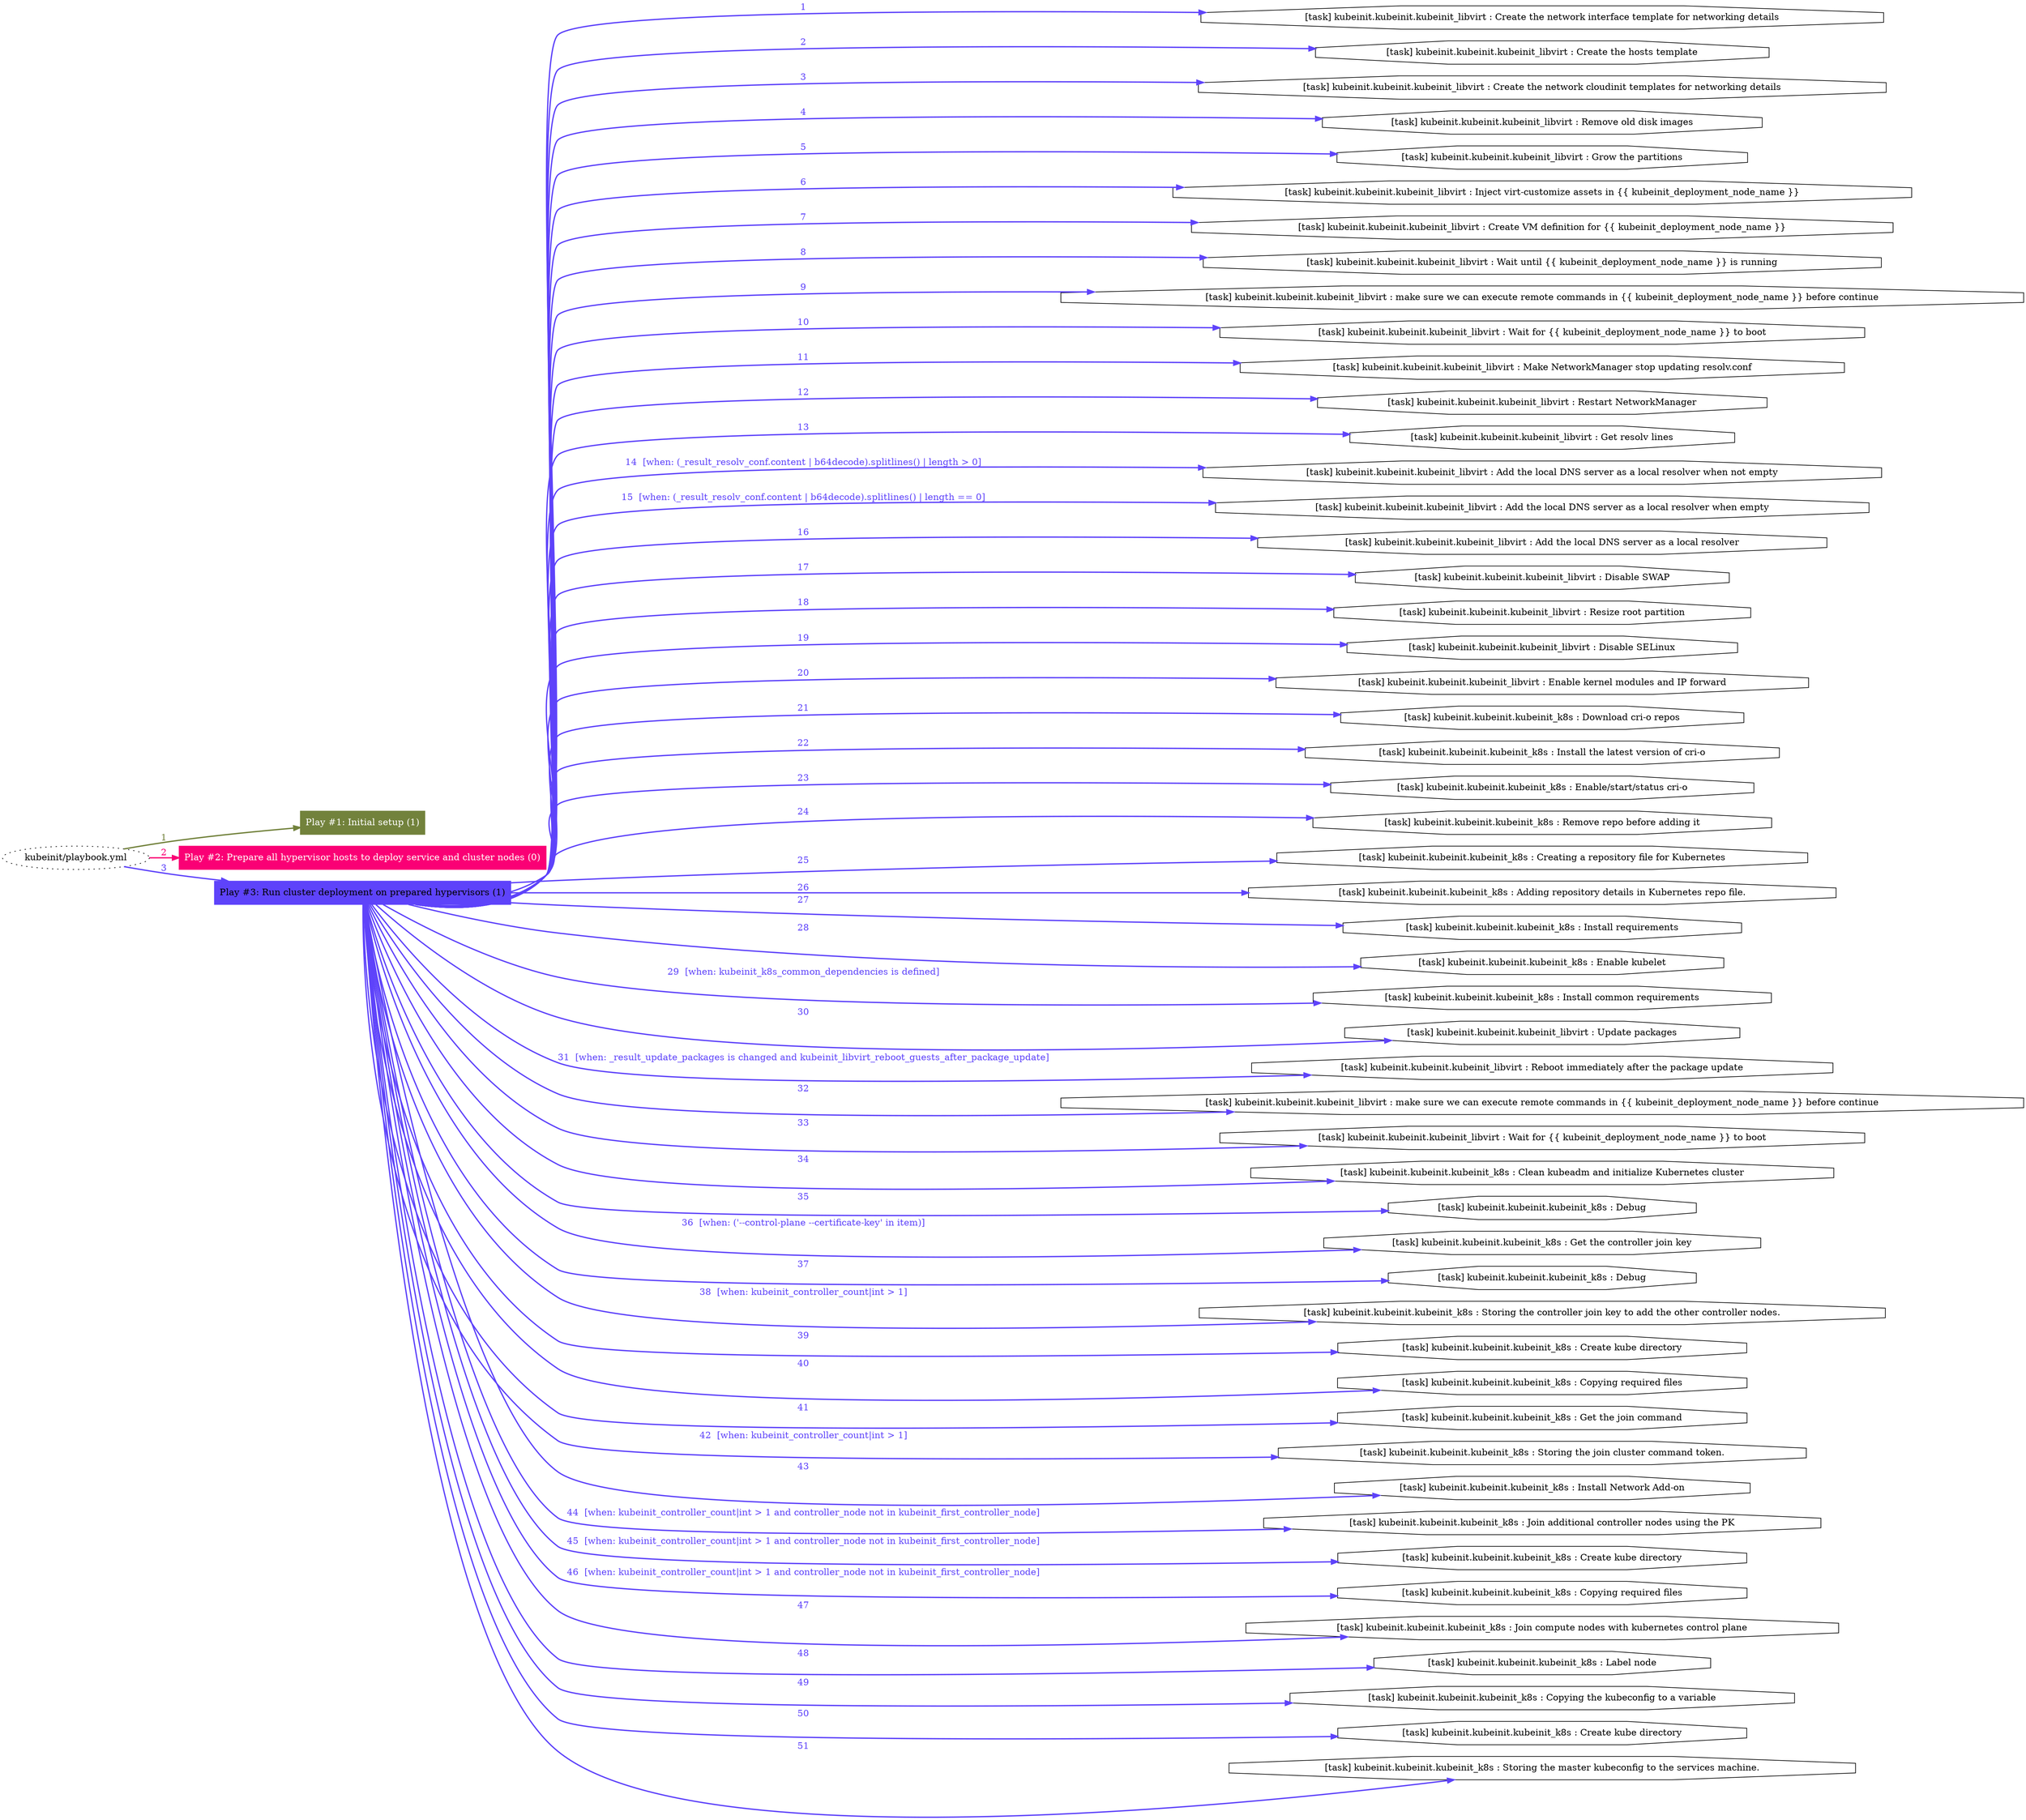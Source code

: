 digraph "kubeinit/playbook.yml "{
	graph [concentrate=true ordering=in rankdir=LR ratio=fill]
	edge [esep=5 sep=10]
	"kubeinit/playbook.yml" [id=root_node style=dotted]
	subgraph "Play #1: Initial setup (1) "{
		"Play #1: Initial setup (1)" [color="#72823c" fontcolor="#ffffff" id="play_c0211f94-bf8e-4ccc-8c72-5ddd7bf50200" shape=box style=filled tooltip=localhost]
		"kubeinit/playbook.yml" -> "Play #1: Initial setup (1)" [label=1 color="#72823c" fontcolor="#72823c" id="edge_0168a299-df8f-4211-9cb6-5cc48fb22d89" style=bold]
	}
	subgraph "Play #2: Prepare all hypervisor hosts to deploy service and cluster nodes (0) "{
		"Play #2: Prepare all hypervisor hosts to deploy service and cluster nodes (0)" [color="#fa0075" fontcolor="#ffffff" id="play_237e91b4-80b1-47c1-bc9f-2aac661f002c" shape=box style=filled tooltip=""]
		"kubeinit/playbook.yml" -> "Play #2: Prepare all hypervisor hosts to deploy service and cluster nodes (0)" [label=2 color="#fa0075" fontcolor="#fa0075" id="edge_3a6baaf1-2d84-45d1-9023-08ace507b8cc" style=bold]
	}
	subgraph "Play #3: Run cluster deployment on prepared hypervisors (1) "{
		"Play #3: Run cluster deployment on prepared hypervisors (1)" [color="#5e43fa" fontcolor="#000000" id="play_7d14d433-2a12-4386-b987-a4c2458a609e" shape=box style=filled tooltip=localhost]
		"kubeinit/playbook.yml" -> "Play #3: Run cluster deployment on prepared hypervisors (1)" [label=3 color="#5e43fa" fontcolor="#5e43fa" id="edge_f023c0d7-a48d-49cf-bd7f-da8b2f0b151d" style=bold]
		"task_97b51849-e9b8-4e04-8255-509d90d8fdba" [label="[task] kubeinit.kubeinit.kubeinit_libvirt : Create the network interface template for networking details" id="task_97b51849-e9b8-4e04-8255-509d90d8fdba" shape=octagon tooltip="[task] kubeinit.kubeinit.kubeinit_libvirt : Create the network interface template for networking details"]
		"Play #3: Run cluster deployment on prepared hypervisors (1)" -> "task_97b51849-e9b8-4e04-8255-509d90d8fdba" [label=1 color="#5e43fa" fontcolor="#5e43fa" id="edge_a628362b-8606-4b52-b409-a2fa030d742f" style=bold]
		"task_f1542fa8-a4da-48b2-9b85-91e373c63cfe" [label="[task] kubeinit.kubeinit.kubeinit_libvirt : Create the hosts template" id="task_f1542fa8-a4da-48b2-9b85-91e373c63cfe" shape=octagon tooltip="[task] kubeinit.kubeinit.kubeinit_libvirt : Create the hosts template"]
		"Play #3: Run cluster deployment on prepared hypervisors (1)" -> "task_f1542fa8-a4da-48b2-9b85-91e373c63cfe" [label=2 color="#5e43fa" fontcolor="#5e43fa" id="edge_79db8ec4-e599-49f7-8401-5b33239de6ac" style=bold]
		"task_61f454b7-dab6-49ae-921c-988b73e79489" [label="[task] kubeinit.kubeinit.kubeinit_libvirt : Create the network cloudinit templates for networking details" id="task_61f454b7-dab6-49ae-921c-988b73e79489" shape=octagon tooltip="[task] kubeinit.kubeinit.kubeinit_libvirt : Create the network cloudinit templates for networking details"]
		"Play #3: Run cluster deployment on prepared hypervisors (1)" -> "task_61f454b7-dab6-49ae-921c-988b73e79489" [label=3 color="#5e43fa" fontcolor="#5e43fa" id="edge_949acd82-6469-4f6d-885a-09fff99375bf" style=bold]
		"task_5591c8a8-3782-4efc-9abc-5212f3de4ce6" [label="[task] kubeinit.kubeinit.kubeinit_libvirt : Remove old disk images" id="task_5591c8a8-3782-4efc-9abc-5212f3de4ce6" shape=octagon tooltip="[task] kubeinit.kubeinit.kubeinit_libvirt : Remove old disk images"]
		"Play #3: Run cluster deployment on prepared hypervisors (1)" -> "task_5591c8a8-3782-4efc-9abc-5212f3de4ce6" [label=4 color="#5e43fa" fontcolor="#5e43fa" id="edge_4a3b8f25-2059-48b5-ae13-4ac58927cfd0" style=bold]
		"task_09837067-d95e-40ac-8b48-198a9ffdf419" [label="[task] kubeinit.kubeinit.kubeinit_libvirt : Grow the partitions" id="task_09837067-d95e-40ac-8b48-198a9ffdf419" shape=octagon tooltip="[task] kubeinit.kubeinit.kubeinit_libvirt : Grow the partitions"]
		"Play #3: Run cluster deployment on prepared hypervisors (1)" -> "task_09837067-d95e-40ac-8b48-198a9ffdf419" [label=5 color="#5e43fa" fontcolor="#5e43fa" id="edge_1d353ef1-5b45-48b3-9660-abe4e27ff08f" style=bold]
		"task_279d59eb-a329-4141-8b20-dd96c4bd0246" [label="[task] kubeinit.kubeinit.kubeinit_libvirt : Inject virt-customize assets in {{ kubeinit_deployment_node_name }}" id="task_279d59eb-a329-4141-8b20-dd96c4bd0246" shape=octagon tooltip="[task] kubeinit.kubeinit.kubeinit_libvirt : Inject virt-customize assets in {{ kubeinit_deployment_node_name }}"]
		"Play #3: Run cluster deployment on prepared hypervisors (1)" -> "task_279d59eb-a329-4141-8b20-dd96c4bd0246" [label=6 color="#5e43fa" fontcolor="#5e43fa" id="edge_ac27d796-544f-4b52-b4b0-4b2234867453" style=bold]
		"task_d5edf7c7-815c-4f24-8bfe-8a2a604e8d6d" [label="[task] kubeinit.kubeinit.kubeinit_libvirt : Create VM definition for {{ kubeinit_deployment_node_name }}" id="task_d5edf7c7-815c-4f24-8bfe-8a2a604e8d6d" shape=octagon tooltip="[task] kubeinit.kubeinit.kubeinit_libvirt : Create VM definition for {{ kubeinit_deployment_node_name }}"]
		"Play #3: Run cluster deployment on prepared hypervisors (1)" -> "task_d5edf7c7-815c-4f24-8bfe-8a2a604e8d6d" [label=7 color="#5e43fa" fontcolor="#5e43fa" id="edge_f8f40fcb-4bfd-4352-9111-2f0d2252b616" style=bold]
		"task_ed0390f3-cfc6-4b18-8f8c-588e229eaca6" [label="[task] kubeinit.kubeinit.kubeinit_libvirt : Wait until {{ kubeinit_deployment_node_name }} is running" id="task_ed0390f3-cfc6-4b18-8f8c-588e229eaca6" shape=octagon tooltip="[task] kubeinit.kubeinit.kubeinit_libvirt : Wait until {{ kubeinit_deployment_node_name }} is running"]
		"Play #3: Run cluster deployment on prepared hypervisors (1)" -> "task_ed0390f3-cfc6-4b18-8f8c-588e229eaca6" [label=8 color="#5e43fa" fontcolor="#5e43fa" id="edge_1c0efa0f-0114-43e8-9d68-4892f823a775" style=bold]
		"task_02c80ba1-d7a0-40da-894a-ab22475d9e11" [label="[task] kubeinit.kubeinit.kubeinit_libvirt : make sure we can execute remote commands in {{ kubeinit_deployment_node_name }} before continue" id="task_02c80ba1-d7a0-40da-894a-ab22475d9e11" shape=octagon tooltip="[task] kubeinit.kubeinit.kubeinit_libvirt : make sure we can execute remote commands in {{ kubeinit_deployment_node_name }} before continue"]
		"Play #3: Run cluster deployment on prepared hypervisors (1)" -> "task_02c80ba1-d7a0-40da-894a-ab22475d9e11" [label=9 color="#5e43fa" fontcolor="#5e43fa" id="edge_713a9de7-f285-4426-b532-5f791f521b20" style=bold]
		"task_008b364d-bf13-4db2-9ec3-5c6703103c88" [label="[task] kubeinit.kubeinit.kubeinit_libvirt : Wait for {{ kubeinit_deployment_node_name }} to boot" id="task_008b364d-bf13-4db2-9ec3-5c6703103c88" shape=octagon tooltip="[task] kubeinit.kubeinit.kubeinit_libvirt : Wait for {{ kubeinit_deployment_node_name }} to boot"]
		"Play #3: Run cluster deployment on prepared hypervisors (1)" -> "task_008b364d-bf13-4db2-9ec3-5c6703103c88" [label=10 color="#5e43fa" fontcolor="#5e43fa" id="edge_912be84d-9f28-4569-8b25-01d9338e824b" style=bold]
		"task_421a887a-f348-480e-9416-0ada04b13f4a" [label="[task] kubeinit.kubeinit.kubeinit_libvirt : Make NetworkManager stop updating resolv.conf" id="task_421a887a-f348-480e-9416-0ada04b13f4a" shape=octagon tooltip="[task] kubeinit.kubeinit.kubeinit_libvirt : Make NetworkManager stop updating resolv.conf"]
		"Play #3: Run cluster deployment on prepared hypervisors (1)" -> "task_421a887a-f348-480e-9416-0ada04b13f4a" [label=11 color="#5e43fa" fontcolor="#5e43fa" id="edge_bff878ce-09a1-40ee-a0f4-4a1317472451" style=bold]
		"task_abc6842b-e163-4f1e-bb98-1c96fcc5077a" [label="[task] kubeinit.kubeinit.kubeinit_libvirt : Restart NetworkManager" id="task_abc6842b-e163-4f1e-bb98-1c96fcc5077a" shape=octagon tooltip="[task] kubeinit.kubeinit.kubeinit_libvirt : Restart NetworkManager"]
		"Play #3: Run cluster deployment on prepared hypervisors (1)" -> "task_abc6842b-e163-4f1e-bb98-1c96fcc5077a" [label=12 color="#5e43fa" fontcolor="#5e43fa" id="edge_87ecc467-c6f1-4e18-bdd7-f9eb29c4da10" style=bold]
		"task_78ff4803-258a-49f4-9474-d8989a0ef979" [label="[task] kubeinit.kubeinit.kubeinit_libvirt : Get resolv lines" id="task_78ff4803-258a-49f4-9474-d8989a0ef979" shape=octagon tooltip="[task] kubeinit.kubeinit.kubeinit_libvirt : Get resolv lines"]
		"Play #3: Run cluster deployment on prepared hypervisors (1)" -> "task_78ff4803-258a-49f4-9474-d8989a0ef979" [label=13 color="#5e43fa" fontcolor="#5e43fa" id="edge_3e759768-d03b-4936-ac6b-daffa9367e81" style=bold]
		"task_42881ee4-7f08-4c0f-9011-e8daf069d923" [label="[task] kubeinit.kubeinit.kubeinit_libvirt : Add the local DNS server as a local resolver when not empty" id="task_42881ee4-7f08-4c0f-9011-e8daf069d923" shape=octagon tooltip="[task] kubeinit.kubeinit.kubeinit_libvirt : Add the local DNS server as a local resolver when not empty"]
		"Play #3: Run cluster deployment on prepared hypervisors (1)" -> "task_42881ee4-7f08-4c0f-9011-e8daf069d923" [label="14  [when: (_result_resolv_conf.content | b64decode).splitlines() | length > 0]" color="#5e43fa" fontcolor="#5e43fa" id="edge_877b2a40-fb15-4207-aa18-00d71437b723" style=bold]
		"task_40e4adce-b97e-4864-836e-fc7b7b9645f9" [label="[task] kubeinit.kubeinit.kubeinit_libvirt : Add the local DNS server as a local resolver when empty" id="task_40e4adce-b97e-4864-836e-fc7b7b9645f9" shape=octagon tooltip="[task] kubeinit.kubeinit.kubeinit_libvirt : Add the local DNS server as a local resolver when empty"]
		"Play #3: Run cluster deployment on prepared hypervisors (1)" -> "task_40e4adce-b97e-4864-836e-fc7b7b9645f9" [label="15  [when: (_result_resolv_conf.content | b64decode).splitlines() | length == 0]" color="#5e43fa" fontcolor="#5e43fa" id="edge_b8e7adfa-33ed-44c6-9341-4862d904b17d" style=bold]
		"task_1ec6e884-18a8-4a32-918f-e956030db0ef" [label="[task] kubeinit.kubeinit.kubeinit_libvirt : Add the local DNS server as a local resolver" id="task_1ec6e884-18a8-4a32-918f-e956030db0ef" shape=octagon tooltip="[task] kubeinit.kubeinit.kubeinit_libvirt : Add the local DNS server as a local resolver"]
		"Play #3: Run cluster deployment on prepared hypervisors (1)" -> "task_1ec6e884-18a8-4a32-918f-e956030db0ef" [label=16 color="#5e43fa" fontcolor="#5e43fa" id="edge_cffe64aa-48bf-4e01-b4dc-18928f6586c6" style=bold]
		"task_4b5c4814-868f-4ab5-afe2-82944ecd5b36" [label="[task] kubeinit.kubeinit.kubeinit_libvirt : Disable SWAP" id="task_4b5c4814-868f-4ab5-afe2-82944ecd5b36" shape=octagon tooltip="[task] kubeinit.kubeinit.kubeinit_libvirt : Disable SWAP"]
		"Play #3: Run cluster deployment on prepared hypervisors (1)" -> "task_4b5c4814-868f-4ab5-afe2-82944ecd5b36" [label=17 color="#5e43fa" fontcolor="#5e43fa" id="edge_75f7c819-f871-4fff-abb0-cc09d6a83e45" style=bold]
		"task_acd98690-5be2-4513-b60c-9fc6559373c6" [label="[task] kubeinit.kubeinit.kubeinit_libvirt : Resize root partition" id="task_acd98690-5be2-4513-b60c-9fc6559373c6" shape=octagon tooltip="[task] kubeinit.kubeinit.kubeinit_libvirt : Resize root partition"]
		"Play #3: Run cluster deployment on prepared hypervisors (1)" -> "task_acd98690-5be2-4513-b60c-9fc6559373c6" [label=18 color="#5e43fa" fontcolor="#5e43fa" id="edge_88a9523a-aee8-4125-8b53-bda97632cbd4" style=bold]
		"task_428ec8b9-0b1a-42c4-b4f9-8d3087c27dd6" [label="[task] kubeinit.kubeinit.kubeinit_libvirt : Disable SELinux" id="task_428ec8b9-0b1a-42c4-b4f9-8d3087c27dd6" shape=octagon tooltip="[task] kubeinit.kubeinit.kubeinit_libvirt : Disable SELinux"]
		"Play #3: Run cluster deployment on prepared hypervisors (1)" -> "task_428ec8b9-0b1a-42c4-b4f9-8d3087c27dd6" [label=19 color="#5e43fa" fontcolor="#5e43fa" id="edge_bc36135c-547f-468f-aca5-648f0baec146" style=bold]
		"task_21c4710a-c7a5-4932-8619-c6a5fbb8b347" [label="[task] kubeinit.kubeinit.kubeinit_libvirt : Enable kernel modules and IP forward" id="task_21c4710a-c7a5-4932-8619-c6a5fbb8b347" shape=octagon tooltip="[task] kubeinit.kubeinit.kubeinit_libvirt : Enable kernel modules and IP forward"]
		"Play #3: Run cluster deployment on prepared hypervisors (1)" -> "task_21c4710a-c7a5-4932-8619-c6a5fbb8b347" [label=20 color="#5e43fa" fontcolor="#5e43fa" id="edge_16373568-277c-46c7-80b3-9ab0ae2aafed" style=bold]
		"task_321365e9-8bb5-461d-bbdd-41316fc43519" [label="[task] kubeinit.kubeinit.kubeinit_k8s : Download cri-o repos" id="task_321365e9-8bb5-461d-bbdd-41316fc43519" shape=octagon tooltip="[task] kubeinit.kubeinit.kubeinit_k8s : Download cri-o repos"]
		"Play #3: Run cluster deployment on prepared hypervisors (1)" -> "task_321365e9-8bb5-461d-bbdd-41316fc43519" [label=21 color="#5e43fa" fontcolor="#5e43fa" id="edge_a95f6ddf-13b9-41c8-9969-d983ecfaa43e" style=bold]
		"task_35bb75c5-a6ef-42e0-baef-b14e55614aad" [label="[task] kubeinit.kubeinit.kubeinit_k8s : Install the latest version of cri-o" id="task_35bb75c5-a6ef-42e0-baef-b14e55614aad" shape=octagon tooltip="[task] kubeinit.kubeinit.kubeinit_k8s : Install the latest version of cri-o"]
		"Play #3: Run cluster deployment on prepared hypervisors (1)" -> "task_35bb75c5-a6ef-42e0-baef-b14e55614aad" [label=22 color="#5e43fa" fontcolor="#5e43fa" id="edge_6bba8e0e-68f3-47ae-b47c-b5b7dd2096d9" style=bold]
		"task_db7fd596-ef54-4644-9dc5-22497fb5bcca" [label="[task] kubeinit.kubeinit.kubeinit_k8s : Enable/start/status cri-o" id="task_db7fd596-ef54-4644-9dc5-22497fb5bcca" shape=octagon tooltip="[task] kubeinit.kubeinit.kubeinit_k8s : Enable/start/status cri-o"]
		"Play #3: Run cluster deployment on prepared hypervisors (1)" -> "task_db7fd596-ef54-4644-9dc5-22497fb5bcca" [label=23 color="#5e43fa" fontcolor="#5e43fa" id="edge_1836996e-7f55-4928-ab6e-4c4ff391ff53" style=bold]
		"task_d0ecae97-9154-4891-95c1-996565e7b6cb" [label="[task] kubeinit.kubeinit.kubeinit_k8s : Remove repo before adding it" id="task_d0ecae97-9154-4891-95c1-996565e7b6cb" shape=octagon tooltip="[task] kubeinit.kubeinit.kubeinit_k8s : Remove repo before adding it"]
		"Play #3: Run cluster deployment on prepared hypervisors (1)" -> "task_d0ecae97-9154-4891-95c1-996565e7b6cb" [label=24 color="#5e43fa" fontcolor="#5e43fa" id="edge_968367da-68d5-4c9a-9fb4-914b24151c0d" style=bold]
		"task_0b9c0895-79bf-434b-a248-813630647c8c" [label="[task] kubeinit.kubeinit.kubeinit_k8s : Creating a repository file for Kubernetes" id="task_0b9c0895-79bf-434b-a248-813630647c8c" shape=octagon tooltip="[task] kubeinit.kubeinit.kubeinit_k8s : Creating a repository file for Kubernetes"]
		"Play #3: Run cluster deployment on prepared hypervisors (1)" -> "task_0b9c0895-79bf-434b-a248-813630647c8c" [label=25 color="#5e43fa" fontcolor="#5e43fa" id="edge_5741a85b-d0e7-48ed-8b02-3485a0028c0c" style=bold]
		"task_30bd1bbc-6e7f-4b26-9c0b-ff0f3889d16f" [label="[task] kubeinit.kubeinit.kubeinit_k8s : Adding repository details in Kubernetes repo file." id="task_30bd1bbc-6e7f-4b26-9c0b-ff0f3889d16f" shape=octagon tooltip="[task] kubeinit.kubeinit.kubeinit_k8s : Adding repository details in Kubernetes repo file."]
		"Play #3: Run cluster deployment on prepared hypervisors (1)" -> "task_30bd1bbc-6e7f-4b26-9c0b-ff0f3889d16f" [label=26 color="#5e43fa" fontcolor="#5e43fa" id="edge_dc47f50f-4ad3-4dd5-b7fd-2970b1a2eec5" style=bold]
		"task_20a5978a-b95c-4f00-8bab-3254a9d495f2" [label="[task] kubeinit.kubeinit.kubeinit_k8s : Install requirements" id="task_20a5978a-b95c-4f00-8bab-3254a9d495f2" shape=octagon tooltip="[task] kubeinit.kubeinit.kubeinit_k8s : Install requirements"]
		"Play #3: Run cluster deployment on prepared hypervisors (1)" -> "task_20a5978a-b95c-4f00-8bab-3254a9d495f2" [label=27 color="#5e43fa" fontcolor="#5e43fa" id="edge_dbaa64b1-5590-400e-b3ee-0b25896586b8" style=bold]
		"task_1cd75bd0-8a05-4b61-a93c-0133a97cbee2" [label="[task] kubeinit.kubeinit.kubeinit_k8s : Enable kubelet" id="task_1cd75bd0-8a05-4b61-a93c-0133a97cbee2" shape=octagon tooltip="[task] kubeinit.kubeinit.kubeinit_k8s : Enable kubelet"]
		"Play #3: Run cluster deployment on prepared hypervisors (1)" -> "task_1cd75bd0-8a05-4b61-a93c-0133a97cbee2" [label=28 color="#5e43fa" fontcolor="#5e43fa" id="edge_386c9990-5b1b-4c29-8130-a58fc66849b0" style=bold]
		"task_644cefe7-a065-4d1f-80de-335de86332aa" [label="[task] kubeinit.kubeinit.kubeinit_k8s : Install common requirements" id="task_644cefe7-a065-4d1f-80de-335de86332aa" shape=octagon tooltip="[task] kubeinit.kubeinit.kubeinit_k8s : Install common requirements"]
		"Play #3: Run cluster deployment on prepared hypervisors (1)" -> "task_644cefe7-a065-4d1f-80de-335de86332aa" [label="29  [when: kubeinit_k8s_common_dependencies is defined]" color="#5e43fa" fontcolor="#5e43fa" id="edge_310d9617-2728-43cc-80b7-600756d91d03" style=bold]
		"task_deefc456-e60c-4385-b4dc-9c08d68e37ec" [label="[task] kubeinit.kubeinit.kubeinit_libvirt : Update packages" id="task_deefc456-e60c-4385-b4dc-9c08d68e37ec" shape=octagon tooltip="[task] kubeinit.kubeinit.kubeinit_libvirt : Update packages"]
		"Play #3: Run cluster deployment on prepared hypervisors (1)" -> "task_deefc456-e60c-4385-b4dc-9c08d68e37ec" [label=30 color="#5e43fa" fontcolor="#5e43fa" id="edge_19b68db4-4f03-406b-9860-663a94bd3d32" style=bold]
		"task_50166aeb-fee7-46ef-918c-249891e12c93" [label="[task] kubeinit.kubeinit.kubeinit_libvirt : Reboot immediately after the package update" id="task_50166aeb-fee7-46ef-918c-249891e12c93" shape=octagon tooltip="[task] kubeinit.kubeinit.kubeinit_libvirt : Reboot immediately after the package update"]
		"Play #3: Run cluster deployment on prepared hypervisors (1)" -> "task_50166aeb-fee7-46ef-918c-249891e12c93" [label="31  [when: _result_update_packages is changed and kubeinit_libvirt_reboot_guests_after_package_update]" color="#5e43fa" fontcolor="#5e43fa" id="edge_45042194-1a47-4e44-bb8f-a0f4907e62b5" style=bold]
		"task_caa76fe0-b6c6-41d7-96cc-cf79d8c1c3cc" [label="[task] kubeinit.kubeinit.kubeinit_libvirt : make sure we can execute remote commands in {{ kubeinit_deployment_node_name }} before continue" id="task_caa76fe0-b6c6-41d7-96cc-cf79d8c1c3cc" shape=octagon tooltip="[task] kubeinit.kubeinit.kubeinit_libvirt : make sure we can execute remote commands in {{ kubeinit_deployment_node_name }} before continue"]
		"Play #3: Run cluster deployment on prepared hypervisors (1)" -> "task_caa76fe0-b6c6-41d7-96cc-cf79d8c1c3cc" [label=32 color="#5e43fa" fontcolor="#5e43fa" id="edge_80208708-52e8-476d-912d-56973d2c006c" style=bold]
		"task_ec433858-eb2b-4044-96e6-5a47ee18b700" [label="[task] kubeinit.kubeinit.kubeinit_libvirt : Wait for {{ kubeinit_deployment_node_name }} to boot" id="task_ec433858-eb2b-4044-96e6-5a47ee18b700" shape=octagon tooltip="[task] kubeinit.kubeinit.kubeinit_libvirt : Wait for {{ kubeinit_deployment_node_name }} to boot"]
		"Play #3: Run cluster deployment on prepared hypervisors (1)" -> "task_ec433858-eb2b-4044-96e6-5a47ee18b700" [label=33 color="#5e43fa" fontcolor="#5e43fa" id="edge_fe636e72-4054-44de-ae96-0ff688f38c02" style=bold]
		"task_e9a413a5-a251-47df-ba7a-98cabb5a754f" [label="[task] kubeinit.kubeinit.kubeinit_k8s : Clean kubeadm and initialize Kubernetes cluster" id="task_e9a413a5-a251-47df-ba7a-98cabb5a754f" shape=octagon tooltip="[task] kubeinit.kubeinit.kubeinit_k8s : Clean kubeadm and initialize Kubernetes cluster"]
		"Play #3: Run cluster deployment on prepared hypervisors (1)" -> "task_e9a413a5-a251-47df-ba7a-98cabb5a754f" [label=34 color="#5e43fa" fontcolor="#5e43fa" id="edge_58a32c7e-20d7-4c97-8455-c2ffd6867922" style=bold]
		"task_0a2efd1a-dae3-419c-a5b5-bb5bec77a552" [label="[task] kubeinit.kubeinit.kubeinit_k8s : Debug" id="task_0a2efd1a-dae3-419c-a5b5-bb5bec77a552" shape=octagon tooltip="[task] kubeinit.kubeinit.kubeinit_k8s : Debug"]
		"Play #3: Run cluster deployment on prepared hypervisors (1)" -> "task_0a2efd1a-dae3-419c-a5b5-bb5bec77a552" [label=35 color="#5e43fa" fontcolor="#5e43fa" id="edge_00e57188-33e2-4a37-95e8-b4b234864452" style=bold]
		"task_cb12e495-c74e-494c-851f-6a48fda00081" [label="[task] kubeinit.kubeinit.kubeinit_k8s : Get the controller join key" id="task_cb12e495-c74e-494c-851f-6a48fda00081" shape=octagon tooltip="[task] kubeinit.kubeinit.kubeinit_k8s : Get the controller join key"]
		"Play #3: Run cluster deployment on prepared hypervisors (1)" -> "task_cb12e495-c74e-494c-851f-6a48fda00081" [label="36  [when: ('--control-plane --certificate-key' in item)]" color="#5e43fa" fontcolor="#5e43fa" id="edge_6d618693-2861-455e-816d-450e6778b1dd" style=bold]
		"task_027ca6be-3def-4e07-882e-c9a5ca6f7d85" [label="[task] kubeinit.kubeinit.kubeinit_k8s : Debug" id="task_027ca6be-3def-4e07-882e-c9a5ca6f7d85" shape=octagon tooltip="[task] kubeinit.kubeinit.kubeinit_k8s : Debug"]
		"Play #3: Run cluster deployment on prepared hypervisors (1)" -> "task_027ca6be-3def-4e07-882e-c9a5ca6f7d85" [label=37 color="#5e43fa" fontcolor="#5e43fa" id="edge_aa859067-2709-4d65-a706-e88e9898695b" style=bold]
		"task_df36901e-4757-4347-b2ff-a6fde90fddad" [label="[task] kubeinit.kubeinit.kubeinit_k8s : Storing the controller join key to add the other controller nodes." id="task_df36901e-4757-4347-b2ff-a6fde90fddad" shape=octagon tooltip="[task] kubeinit.kubeinit.kubeinit_k8s : Storing the controller join key to add the other controller nodes."]
		"Play #3: Run cluster deployment on prepared hypervisors (1)" -> "task_df36901e-4757-4347-b2ff-a6fde90fddad" [label="38  [when: kubeinit_controller_count|int > 1]" color="#5e43fa" fontcolor="#5e43fa" id="edge_6efeb6b8-e1e3-4244-9f3f-019d0e81f013" style=bold]
		"task_fe1f5d8b-729b-4183-98a0-f6344767eed9" [label="[task] kubeinit.kubeinit.kubeinit_k8s : Create kube directory" id="task_fe1f5d8b-729b-4183-98a0-f6344767eed9" shape=octagon tooltip="[task] kubeinit.kubeinit.kubeinit_k8s : Create kube directory"]
		"Play #3: Run cluster deployment on prepared hypervisors (1)" -> "task_fe1f5d8b-729b-4183-98a0-f6344767eed9" [label=39 color="#5e43fa" fontcolor="#5e43fa" id="edge_fe3ead04-c044-405c-8777-b2f69c2b963c" style=bold]
		"task_bf5ed47d-ff2c-4d37-a1a8-8e98b14891e5" [label="[task] kubeinit.kubeinit.kubeinit_k8s : Copying required files" id="task_bf5ed47d-ff2c-4d37-a1a8-8e98b14891e5" shape=octagon tooltip="[task] kubeinit.kubeinit.kubeinit_k8s : Copying required files"]
		"Play #3: Run cluster deployment on prepared hypervisors (1)" -> "task_bf5ed47d-ff2c-4d37-a1a8-8e98b14891e5" [label=40 color="#5e43fa" fontcolor="#5e43fa" id="edge_ed3035ad-11e2-4030-b485-028c48731041" style=bold]
		"task_d173c47d-0be0-4b1b-9e02-b87cd829128f" [label="[task] kubeinit.kubeinit.kubeinit_k8s : Get the join command" id="task_d173c47d-0be0-4b1b-9e02-b87cd829128f" shape=octagon tooltip="[task] kubeinit.kubeinit.kubeinit_k8s : Get the join command"]
		"Play #3: Run cluster deployment on prepared hypervisors (1)" -> "task_d173c47d-0be0-4b1b-9e02-b87cd829128f" [label=41 color="#5e43fa" fontcolor="#5e43fa" id="edge_09847529-625b-4a23-9425-d45c2ecb97de" style=bold]
		"task_6963400e-0307-405f-a64c-aa434521bff8" [label="[task] kubeinit.kubeinit.kubeinit_k8s : Storing the join cluster command token." id="task_6963400e-0307-405f-a64c-aa434521bff8" shape=octagon tooltip="[task] kubeinit.kubeinit.kubeinit_k8s : Storing the join cluster command token."]
		"Play #3: Run cluster deployment on prepared hypervisors (1)" -> "task_6963400e-0307-405f-a64c-aa434521bff8" [label="42  [when: kubeinit_controller_count|int > 1]" color="#5e43fa" fontcolor="#5e43fa" id="edge_f9419828-725d-4d1a-aea6-a3b265828274" style=bold]
		"task_0cceed3a-55c9-445c-b6f6-d834baca919e" [label="[task] kubeinit.kubeinit.kubeinit_k8s : Install Network Add-on" id="task_0cceed3a-55c9-445c-b6f6-d834baca919e" shape=octagon tooltip="[task] kubeinit.kubeinit.kubeinit_k8s : Install Network Add-on"]
		"Play #3: Run cluster deployment on prepared hypervisors (1)" -> "task_0cceed3a-55c9-445c-b6f6-d834baca919e" [label=43 color="#5e43fa" fontcolor="#5e43fa" id="edge_38529641-5ae5-42d9-ac63-790d71d7e71c" style=bold]
		"task_26eb1771-3d56-4872-ba73-156a00f094af" [label="[task] kubeinit.kubeinit.kubeinit_k8s : Join additional controller nodes using the PK" id="task_26eb1771-3d56-4872-ba73-156a00f094af" shape=octagon tooltip="[task] kubeinit.kubeinit.kubeinit_k8s : Join additional controller nodes using the PK"]
		"Play #3: Run cluster deployment on prepared hypervisors (1)" -> "task_26eb1771-3d56-4872-ba73-156a00f094af" [label="44  [when: kubeinit_controller_count|int > 1 and controller_node not in kubeinit_first_controller_node]" color="#5e43fa" fontcolor="#5e43fa" id="edge_d213b638-34d9-4c6b-acc6-06909b94446a" style=bold]
		"task_b6b255fa-913d-405c-b4e5-680f5109cb32" [label="[task] kubeinit.kubeinit.kubeinit_k8s : Create kube directory" id="task_b6b255fa-913d-405c-b4e5-680f5109cb32" shape=octagon tooltip="[task] kubeinit.kubeinit.kubeinit_k8s : Create kube directory"]
		"Play #3: Run cluster deployment on prepared hypervisors (1)" -> "task_b6b255fa-913d-405c-b4e5-680f5109cb32" [label="45  [when: kubeinit_controller_count|int > 1 and controller_node not in kubeinit_first_controller_node]" color="#5e43fa" fontcolor="#5e43fa" id="edge_15e3dbb3-00c3-4896-8ee7-cc9869a4e6f4" style=bold]
		"task_8cc64b68-62a4-49f2-9dd4-fd15512ddea9" [label="[task] kubeinit.kubeinit.kubeinit_k8s : Copying required files" id="task_8cc64b68-62a4-49f2-9dd4-fd15512ddea9" shape=octagon tooltip="[task] kubeinit.kubeinit.kubeinit_k8s : Copying required files"]
		"Play #3: Run cluster deployment on prepared hypervisors (1)" -> "task_8cc64b68-62a4-49f2-9dd4-fd15512ddea9" [label="46  [when: kubeinit_controller_count|int > 1 and controller_node not in kubeinit_first_controller_node]" color="#5e43fa" fontcolor="#5e43fa" id="edge_cdac8c92-e4a2-4211-b441-c2058075ea54" style=bold]
		"task_8652167a-cbfd-45c5-b4e4-e84da408507c" [label="[task] kubeinit.kubeinit.kubeinit_k8s : Join compute nodes with kubernetes control plane" id="task_8652167a-cbfd-45c5-b4e4-e84da408507c" shape=octagon tooltip="[task] kubeinit.kubeinit.kubeinit_k8s : Join compute nodes with kubernetes control plane"]
		"Play #3: Run cluster deployment on prepared hypervisors (1)" -> "task_8652167a-cbfd-45c5-b4e4-e84da408507c" [label=47 color="#5e43fa" fontcolor="#5e43fa" id="edge_bd7f9577-bfa8-49b4-9cd4-7d528be58126" style=bold]
		"task_3930c3b5-e1db-4c59-9f67-06ebd156f8b6" [label="[task] kubeinit.kubeinit.kubeinit_k8s : Label node" id="task_3930c3b5-e1db-4c59-9f67-06ebd156f8b6" shape=octagon tooltip="[task] kubeinit.kubeinit.kubeinit_k8s : Label node"]
		"Play #3: Run cluster deployment on prepared hypervisors (1)" -> "task_3930c3b5-e1db-4c59-9f67-06ebd156f8b6" [label=48 color="#5e43fa" fontcolor="#5e43fa" id="edge_df0d0fda-9ac9-4813-a692-ff6627d3ab1e" style=bold]
		"task_b0b0917e-7a09-47ed-8f3c-0fa0306a2a9c" [label="[task] kubeinit.kubeinit.kubeinit_k8s : Copying the kubeconfig to a variable" id="task_b0b0917e-7a09-47ed-8f3c-0fa0306a2a9c" shape=octagon tooltip="[task] kubeinit.kubeinit.kubeinit_k8s : Copying the kubeconfig to a variable"]
		"Play #3: Run cluster deployment on prepared hypervisors (1)" -> "task_b0b0917e-7a09-47ed-8f3c-0fa0306a2a9c" [label=49 color="#5e43fa" fontcolor="#5e43fa" id="edge_0eecba67-83a9-46bb-be83-c81e9053c45a" style=bold]
		"task_54787924-483e-4bd7-9509-16379e10715c" [label="[task] kubeinit.kubeinit.kubeinit_k8s : Create kube directory" id="task_54787924-483e-4bd7-9509-16379e10715c" shape=octagon tooltip="[task] kubeinit.kubeinit.kubeinit_k8s : Create kube directory"]
		"Play #3: Run cluster deployment on prepared hypervisors (1)" -> "task_54787924-483e-4bd7-9509-16379e10715c" [label=50 color="#5e43fa" fontcolor="#5e43fa" id="edge_8e994383-b3c5-4bf3-a8dd-e0c3fadb37b2" style=bold]
		"task_f727aba4-c3c7-4717-85b1-bd01414993f9" [label="[task] kubeinit.kubeinit.kubeinit_k8s : Storing the master kubeconfig to the services machine." id="task_f727aba4-c3c7-4717-85b1-bd01414993f9" shape=octagon tooltip="[task] kubeinit.kubeinit.kubeinit_k8s : Storing the master kubeconfig to the services machine."]
		"Play #3: Run cluster deployment on prepared hypervisors (1)" -> "task_f727aba4-c3c7-4717-85b1-bd01414993f9" [label=51 color="#5e43fa" fontcolor="#5e43fa" id="edge_26879a83-dba8-4db5-9b2d-370554d92814" style=bold]
	}
}
